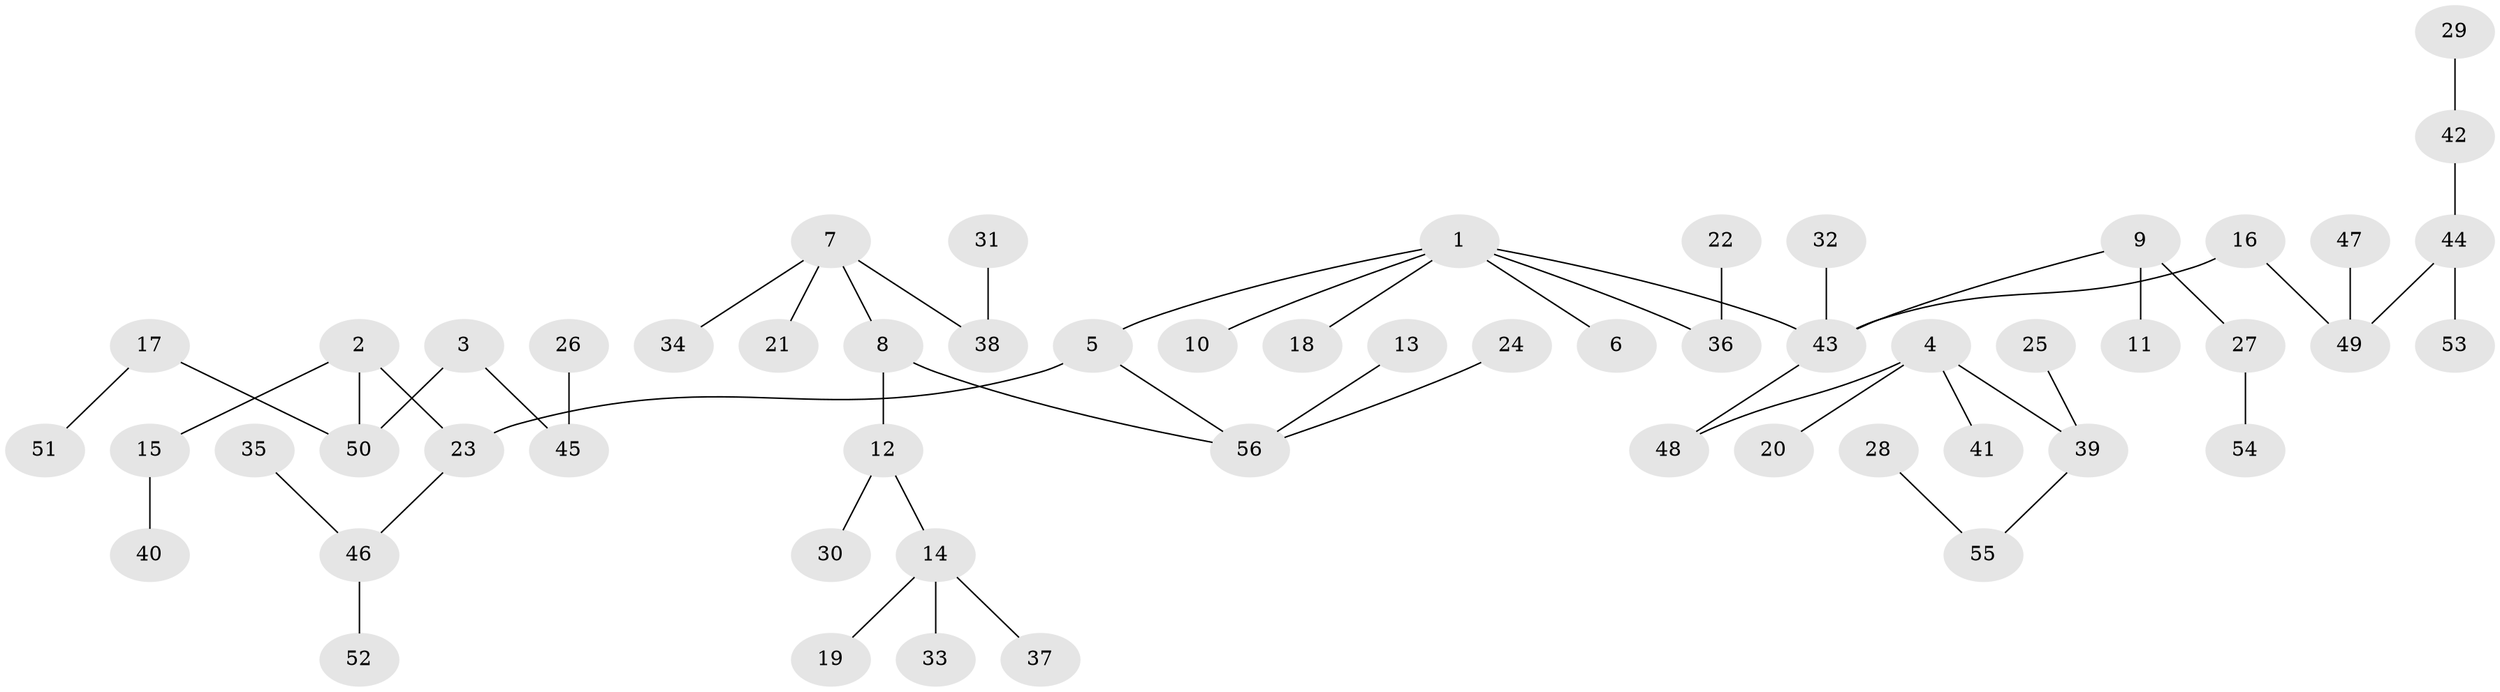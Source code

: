 // original degree distribution, {2: 0.1875, 6: 0.008928571428571428, 5: 0.03571428571428571, 4: 0.10714285714285714, 7: 0.008928571428571428, 3: 0.11607142857142858, 1: 0.5357142857142857}
// Generated by graph-tools (version 1.1) at 2025/02/03/09/25 03:02:29]
// undirected, 56 vertices, 55 edges
graph export_dot {
graph [start="1"]
  node [color=gray90,style=filled];
  1;
  2;
  3;
  4;
  5;
  6;
  7;
  8;
  9;
  10;
  11;
  12;
  13;
  14;
  15;
  16;
  17;
  18;
  19;
  20;
  21;
  22;
  23;
  24;
  25;
  26;
  27;
  28;
  29;
  30;
  31;
  32;
  33;
  34;
  35;
  36;
  37;
  38;
  39;
  40;
  41;
  42;
  43;
  44;
  45;
  46;
  47;
  48;
  49;
  50;
  51;
  52;
  53;
  54;
  55;
  56;
  1 -- 5 [weight=1.0];
  1 -- 6 [weight=1.0];
  1 -- 10 [weight=1.0];
  1 -- 18 [weight=1.0];
  1 -- 36 [weight=1.0];
  1 -- 43 [weight=1.0];
  2 -- 15 [weight=1.0];
  2 -- 23 [weight=1.0];
  2 -- 50 [weight=1.0];
  3 -- 45 [weight=1.0];
  3 -- 50 [weight=1.0];
  4 -- 20 [weight=1.0];
  4 -- 39 [weight=1.0];
  4 -- 41 [weight=1.0];
  4 -- 48 [weight=1.0];
  5 -- 23 [weight=1.0];
  5 -- 56 [weight=1.0];
  7 -- 8 [weight=1.0];
  7 -- 21 [weight=1.0];
  7 -- 34 [weight=1.0];
  7 -- 38 [weight=1.0];
  8 -- 12 [weight=1.0];
  8 -- 56 [weight=1.0];
  9 -- 11 [weight=1.0];
  9 -- 27 [weight=1.0];
  9 -- 43 [weight=1.0];
  12 -- 14 [weight=1.0];
  12 -- 30 [weight=1.0];
  13 -- 56 [weight=1.0];
  14 -- 19 [weight=1.0];
  14 -- 33 [weight=1.0];
  14 -- 37 [weight=1.0];
  15 -- 40 [weight=1.0];
  16 -- 43 [weight=1.0];
  16 -- 49 [weight=1.0];
  17 -- 50 [weight=1.0];
  17 -- 51 [weight=1.0];
  22 -- 36 [weight=1.0];
  23 -- 46 [weight=1.0];
  24 -- 56 [weight=1.0];
  25 -- 39 [weight=1.0];
  26 -- 45 [weight=1.0];
  27 -- 54 [weight=1.0];
  28 -- 55 [weight=1.0];
  29 -- 42 [weight=1.0];
  31 -- 38 [weight=1.0];
  32 -- 43 [weight=1.0];
  35 -- 46 [weight=1.0];
  39 -- 55 [weight=1.0];
  42 -- 44 [weight=1.0];
  43 -- 48 [weight=1.0];
  44 -- 49 [weight=1.0];
  44 -- 53 [weight=1.0];
  46 -- 52 [weight=1.0];
  47 -- 49 [weight=1.0];
}
